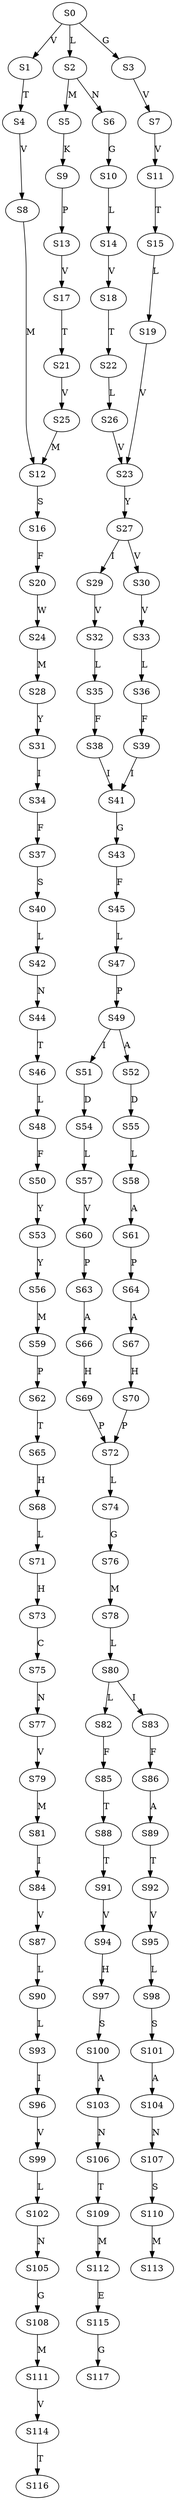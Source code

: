 strict digraph  {
	S0 -> S1 [ label = V ];
	S0 -> S2 [ label = L ];
	S0 -> S3 [ label = G ];
	S1 -> S4 [ label = T ];
	S2 -> S5 [ label = M ];
	S2 -> S6 [ label = N ];
	S3 -> S7 [ label = V ];
	S4 -> S8 [ label = V ];
	S5 -> S9 [ label = K ];
	S6 -> S10 [ label = G ];
	S7 -> S11 [ label = V ];
	S8 -> S12 [ label = M ];
	S9 -> S13 [ label = P ];
	S10 -> S14 [ label = L ];
	S11 -> S15 [ label = T ];
	S12 -> S16 [ label = S ];
	S13 -> S17 [ label = V ];
	S14 -> S18 [ label = V ];
	S15 -> S19 [ label = L ];
	S16 -> S20 [ label = F ];
	S17 -> S21 [ label = T ];
	S18 -> S22 [ label = T ];
	S19 -> S23 [ label = V ];
	S20 -> S24 [ label = W ];
	S21 -> S25 [ label = V ];
	S22 -> S26 [ label = L ];
	S23 -> S27 [ label = Y ];
	S24 -> S28 [ label = M ];
	S25 -> S12 [ label = M ];
	S26 -> S23 [ label = V ];
	S27 -> S29 [ label = I ];
	S27 -> S30 [ label = V ];
	S28 -> S31 [ label = Y ];
	S29 -> S32 [ label = V ];
	S30 -> S33 [ label = V ];
	S31 -> S34 [ label = I ];
	S32 -> S35 [ label = L ];
	S33 -> S36 [ label = L ];
	S34 -> S37 [ label = F ];
	S35 -> S38 [ label = F ];
	S36 -> S39 [ label = F ];
	S37 -> S40 [ label = S ];
	S38 -> S41 [ label = I ];
	S39 -> S41 [ label = I ];
	S40 -> S42 [ label = L ];
	S41 -> S43 [ label = G ];
	S42 -> S44 [ label = N ];
	S43 -> S45 [ label = F ];
	S44 -> S46 [ label = T ];
	S45 -> S47 [ label = L ];
	S46 -> S48 [ label = L ];
	S47 -> S49 [ label = P ];
	S48 -> S50 [ label = F ];
	S49 -> S51 [ label = I ];
	S49 -> S52 [ label = A ];
	S50 -> S53 [ label = Y ];
	S51 -> S54 [ label = D ];
	S52 -> S55 [ label = D ];
	S53 -> S56 [ label = Y ];
	S54 -> S57 [ label = L ];
	S55 -> S58 [ label = L ];
	S56 -> S59 [ label = M ];
	S57 -> S60 [ label = V ];
	S58 -> S61 [ label = A ];
	S59 -> S62 [ label = P ];
	S60 -> S63 [ label = P ];
	S61 -> S64 [ label = P ];
	S62 -> S65 [ label = T ];
	S63 -> S66 [ label = A ];
	S64 -> S67 [ label = A ];
	S65 -> S68 [ label = H ];
	S66 -> S69 [ label = H ];
	S67 -> S70 [ label = H ];
	S68 -> S71 [ label = L ];
	S69 -> S72 [ label = P ];
	S70 -> S72 [ label = P ];
	S71 -> S73 [ label = H ];
	S72 -> S74 [ label = L ];
	S73 -> S75 [ label = C ];
	S74 -> S76 [ label = G ];
	S75 -> S77 [ label = N ];
	S76 -> S78 [ label = M ];
	S77 -> S79 [ label = V ];
	S78 -> S80 [ label = L ];
	S79 -> S81 [ label = M ];
	S80 -> S82 [ label = L ];
	S80 -> S83 [ label = I ];
	S81 -> S84 [ label = I ];
	S82 -> S85 [ label = F ];
	S83 -> S86 [ label = F ];
	S84 -> S87 [ label = V ];
	S85 -> S88 [ label = T ];
	S86 -> S89 [ label = A ];
	S87 -> S90 [ label = L ];
	S88 -> S91 [ label = T ];
	S89 -> S92 [ label = T ];
	S90 -> S93 [ label = L ];
	S91 -> S94 [ label = V ];
	S92 -> S95 [ label = V ];
	S93 -> S96 [ label = I ];
	S94 -> S97 [ label = H ];
	S95 -> S98 [ label = L ];
	S96 -> S99 [ label = V ];
	S97 -> S100 [ label = S ];
	S98 -> S101 [ label = S ];
	S99 -> S102 [ label = L ];
	S100 -> S103 [ label = A ];
	S101 -> S104 [ label = A ];
	S102 -> S105 [ label = N ];
	S103 -> S106 [ label = N ];
	S104 -> S107 [ label = N ];
	S105 -> S108 [ label = G ];
	S106 -> S109 [ label = T ];
	S107 -> S110 [ label = S ];
	S108 -> S111 [ label = M ];
	S109 -> S112 [ label = M ];
	S110 -> S113 [ label = M ];
	S111 -> S114 [ label = V ];
	S112 -> S115 [ label = E ];
	S114 -> S116 [ label = T ];
	S115 -> S117 [ label = G ];
}
